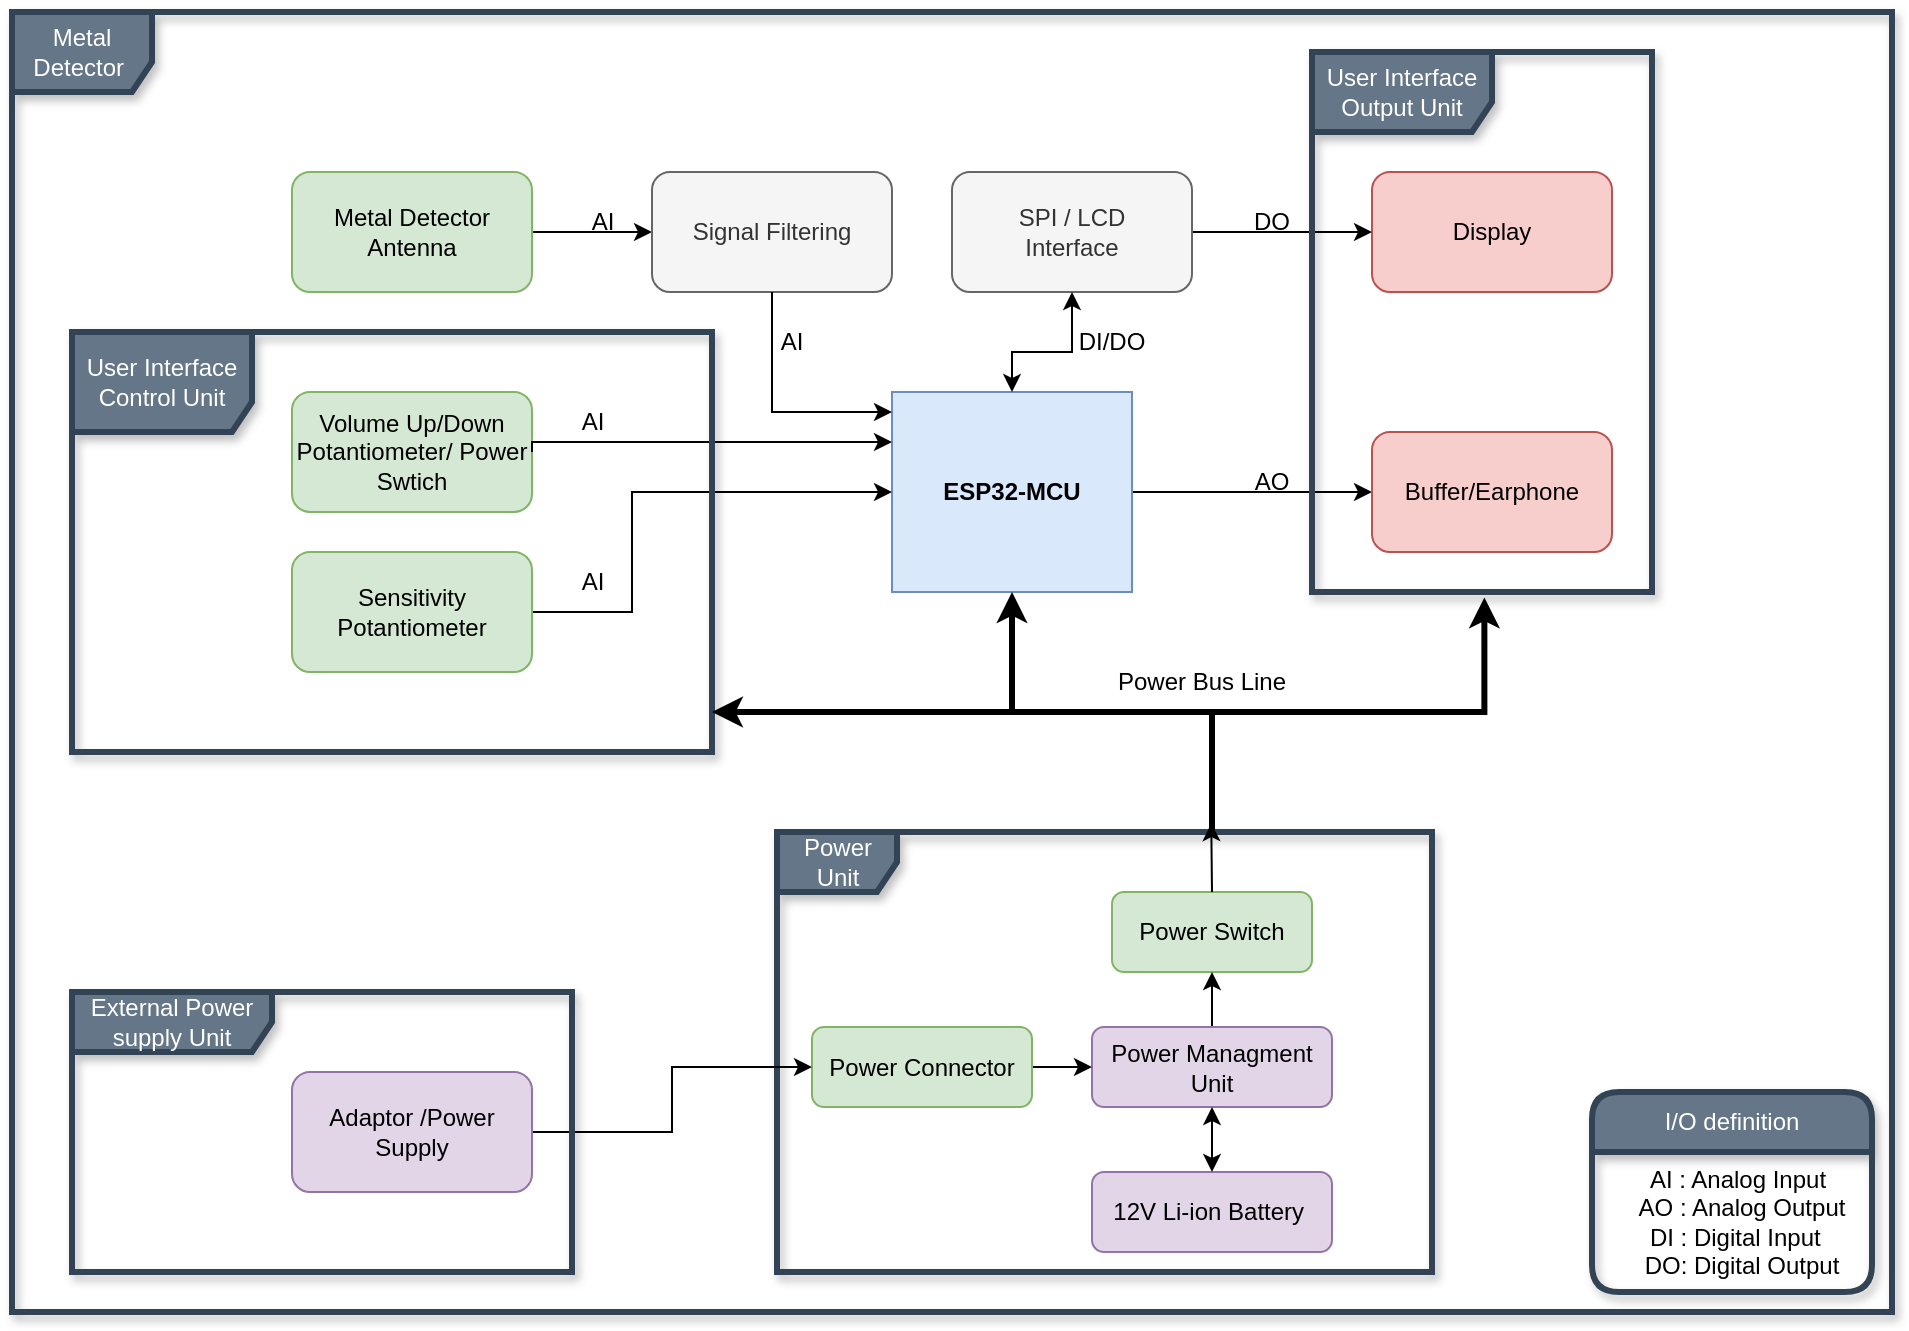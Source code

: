 <mxfile version="22.1.11" type="github">
  <diagram name="Page-1" id="58cdce13-f638-feb5-8d6f-7d28b1aa9fa0">
    <mxGraphModel dx="1035" dy="595" grid="1" gridSize="10" guides="1" tooltips="1" connect="1" arrows="1" fold="1" page="1" pageScale="1" pageWidth="1100" pageHeight="850" background="none" math="0" shadow="0">
      <root>
        <mxCell id="0" />
        <mxCell id="1" parent="0" />
        <mxCell id="qSFb_at1WJNyLGFc-N33-54" style="edgeStyle=orthogonalEdgeStyle;rounded=0;orthogonalLoop=1;jettySize=auto;html=1;" parent="1" source="qSFb_at1WJNyLGFc-N33-1" target="qSFb_at1WJNyLGFc-N33-53" edge="1">
          <mxGeometry relative="1" as="geometry" />
        </mxCell>
        <mxCell id="qSFb_at1WJNyLGFc-N33-1" value="Metal Detector Antenna" style="rounded=1;whiteSpace=wrap;html=1;fillColor=#d5e8d4;strokeColor=#82b366;" parent="1" vertex="1">
          <mxGeometry x="190" y="170" width="120" height="60" as="geometry" />
        </mxCell>
        <mxCell id="qSFb_at1WJNyLGFc-N33-13" style="edgeStyle=orthogonalEdgeStyle;rounded=0;orthogonalLoop=1;jettySize=auto;html=1;entryX=0;entryY=0.5;entryDx=0;entryDy=0;" parent="1" source="qSFb_at1WJNyLGFc-N33-5" target="qSFb_at1WJNyLGFc-N33-11" edge="1">
          <mxGeometry relative="1" as="geometry">
            <Array as="points">
              <mxPoint x="660" y="330" />
              <mxPoint x="660" y="330" />
            </Array>
          </mxGeometry>
        </mxCell>
        <mxCell id="qSFb_at1WJNyLGFc-N33-5" value="&lt;b&gt;ESP32-MCU&lt;/b&gt;" style="rounded=0;whiteSpace=wrap;html=1;fillColor=#dae8fc;strokeColor=#6c8ebf;" parent="1" vertex="1">
          <mxGeometry x="490" y="280" width="120" height="100" as="geometry" />
        </mxCell>
        <mxCell id="qSFb_at1WJNyLGFc-N33-9" value="12V Li-ion Battery&amp;nbsp;" style="rounded=1;whiteSpace=wrap;html=1;fillColor=#e1d5e7;strokeColor=#9673a6;" parent="1" vertex="1">
          <mxGeometry x="590" y="670" width="120" height="40" as="geometry" />
        </mxCell>
        <mxCell id="qSFb_at1WJNyLGFc-N33-10" value="Display" style="rounded=1;whiteSpace=wrap;html=1;fillColor=#f8cecc;strokeColor=#b85450;" parent="1" vertex="1">
          <mxGeometry x="730" y="170" width="120" height="60" as="geometry" />
        </mxCell>
        <mxCell id="qSFb_at1WJNyLGFc-N33-11" value="Buffer/Earphone" style="rounded=1;whiteSpace=wrap;html=1;fillColor=#f8cecc;strokeColor=#b85450;" parent="1" vertex="1">
          <mxGeometry x="730" y="300" width="120" height="60" as="geometry" />
        </mxCell>
        <mxCell id="qSFb_at1WJNyLGFc-N33-15" style="edgeStyle=orthogonalEdgeStyle;rounded=0;orthogonalLoop=1;jettySize=auto;html=1;entryX=0;entryY=0.5;entryDx=0;entryDy=0;" parent="1" source="qSFb_at1WJNyLGFc-N33-14" target="qSFb_at1WJNyLGFc-N33-10" edge="1">
          <mxGeometry relative="1" as="geometry" />
        </mxCell>
        <mxCell id="qSFb_at1WJNyLGFc-N33-14" value="SPI / LCD&lt;br&gt;Interface" style="rounded=1;whiteSpace=wrap;html=1;fillColor=#f5f5f5;fontColor=#333333;strokeColor=#666666;" parent="1" vertex="1">
          <mxGeometry x="520" y="170" width="120" height="60" as="geometry" />
        </mxCell>
        <mxCell id="qSFb_at1WJNyLGFc-N33-18" value="AI" style="text;html=1;align=center;verticalAlign=middle;resizable=0;points=[];autosize=1;strokeColor=none;fillColor=none;" parent="1" vertex="1">
          <mxGeometry x="330" y="180" width="30" height="30" as="geometry" />
        </mxCell>
        <mxCell id="qSFb_at1WJNyLGFc-N33-19" value="AI" style="text;html=1;align=center;verticalAlign=middle;resizable=0;points=[];autosize=1;strokeColor=none;fillColor=none;" parent="1" vertex="1">
          <mxGeometry x="325" y="280" width="30" height="30" as="geometry" />
        </mxCell>
        <mxCell id="qSFb_at1WJNyLGFc-N33-20" value="AO" style="text;html=1;strokeColor=none;fillColor=none;align=center;verticalAlign=middle;whiteSpace=wrap;rounded=0;" parent="1" vertex="1">
          <mxGeometry x="650" y="320" width="60" height="10" as="geometry" />
        </mxCell>
        <mxCell id="qSFb_at1WJNyLGFc-N33-21" value="DO" style="text;html=1;strokeColor=none;fillColor=none;align=center;verticalAlign=middle;whiteSpace=wrap;rounded=0;" parent="1" vertex="1">
          <mxGeometry x="650" y="190" width="60" height="10" as="geometry" />
        </mxCell>
        <mxCell id="qSFb_at1WJNyLGFc-N33-24" value="DI/DO" style="text;html=1;strokeColor=none;fillColor=none;align=center;verticalAlign=middle;whiteSpace=wrap;rounded=0;" parent="1" vertex="1">
          <mxGeometry x="570" y="250" width="60" height="10" as="geometry" />
        </mxCell>
        <mxCell id="qSFb_at1WJNyLGFc-N33-25" value="Volume Up/Down&lt;br&gt;Potantiometer/ Power Swtich" style="rounded=1;whiteSpace=wrap;html=1;fillColor=#d5e8d4;strokeColor=#82b366;" parent="1" vertex="1">
          <mxGeometry x="190" y="280" width="120" height="60" as="geometry" />
        </mxCell>
        <mxCell id="qSFb_at1WJNyLGFc-N33-31" style="edgeStyle=orthogonalEdgeStyle;rounded=0;orthogonalLoop=1;jettySize=auto;html=1;" parent="1" source="qSFb_at1WJNyLGFc-N33-26" edge="1">
          <mxGeometry relative="1" as="geometry">
            <mxPoint x="490" y="330" as="targetPoint" />
            <Array as="points">
              <mxPoint x="360" y="390" />
              <mxPoint x="360" y="330" />
            </Array>
          </mxGeometry>
        </mxCell>
        <mxCell id="qSFb_at1WJNyLGFc-N33-26" value="Sensitivity Potantiometer" style="rounded=1;whiteSpace=wrap;html=1;fillColor=#d5e8d4;strokeColor=#82b366;" parent="1" vertex="1">
          <mxGeometry x="190" y="360" width="120" height="60" as="geometry" />
        </mxCell>
        <mxCell id="qSFb_at1WJNyLGFc-N33-29" style="edgeStyle=orthogonalEdgeStyle;rounded=0;orthogonalLoop=1;jettySize=auto;html=1;exitX=1;exitY=0.5;exitDx=0;exitDy=0;entryX=0;entryY=0.25;entryDx=0;entryDy=0;" parent="1" source="qSFb_at1WJNyLGFc-N33-25" target="qSFb_at1WJNyLGFc-N33-5" edge="1">
          <mxGeometry relative="1" as="geometry">
            <mxPoint x="432" y="280" as="targetPoint" />
            <Array as="points">
              <mxPoint x="310" y="305" />
            </Array>
          </mxGeometry>
        </mxCell>
        <mxCell id="qSFb_at1WJNyLGFc-N33-32" value="AI" style="text;html=1;align=center;verticalAlign=middle;resizable=0;points=[];autosize=1;strokeColor=none;fillColor=none;" parent="1" vertex="1">
          <mxGeometry x="325" y="360" width="30" height="30" as="geometry" />
        </mxCell>
        <mxCell id="qSFb_at1WJNyLGFc-N33-35" value="" style="endArrow=classic;startArrow=classic;html=1;rounded=0;entryX=0.5;entryY=1;entryDx=0;entryDy=0;exitX=0.5;exitY=0;exitDx=0;exitDy=0;" parent="1" source="qSFb_at1WJNyLGFc-N33-5" target="qSFb_at1WJNyLGFc-N33-14" edge="1">
          <mxGeometry width="50" height="50" relative="1" as="geometry">
            <mxPoint x="690" y="450" as="sourcePoint" />
            <mxPoint x="740" y="400" as="targetPoint" />
            <Array as="points">
              <mxPoint x="550" y="260" />
              <mxPoint x="580" y="260" />
            </Array>
          </mxGeometry>
        </mxCell>
        <mxCell id="qSFb_at1WJNyLGFc-N33-44" value="Metal Detector&amp;nbsp;" style="shape=umlFrame;whiteSpace=wrap;html=1;pointerEvents=0;fillColor=#647687;strokeColor=#314354;strokeWidth=3;shadow=1;fontColor=#ffffff;width=70;height=40;" parent="1" vertex="1">
          <mxGeometry x="50" y="90" width="940" height="650" as="geometry" />
        </mxCell>
        <mxCell id="qSFb_at1WJNyLGFc-N33-49" value="I/O definition" style="swimlane;fontStyle=0;childLayout=stackLayout;horizontal=1;startSize=30;horizontalStack=0;resizeParent=1;resizeParentMax=0;resizeLast=0;collapsible=1;marginBottom=0;whiteSpace=wrap;html=1;strokeWidth=3;fillColor=#647687;fontColor=#ffffff;strokeColor=#314354;glass=0;shadow=1;rounded=1;" parent="1" vertex="1">
          <mxGeometry x="840" y="630" width="140" height="100" as="geometry" />
        </mxCell>
        <mxCell id="qSFb_at1WJNyLGFc-N33-48" value="&amp;nbsp; AI : Analog Input&lt;br&gt;&amp;nbsp; &amp;nbsp;AO : Analog Output&lt;br&gt;&amp;nbsp;DI : Digital Input&lt;br&gt;&amp;nbsp; &amp;nbsp;DO: Digital Output" style="text;html=1;strokeColor=none;fillColor=none;align=center;verticalAlign=middle;whiteSpace=wrap;rounded=0;" parent="qSFb_at1WJNyLGFc-N33-49" vertex="1">
          <mxGeometry y="30" width="140" height="70" as="geometry" />
        </mxCell>
        <mxCell id="qSFb_at1WJNyLGFc-N33-53" value="Signal Filtering" style="rounded=1;whiteSpace=wrap;html=1;fillColor=#f5f5f5;fontColor=#333333;strokeColor=#666666;" parent="1" vertex="1">
          <mxGeometry x="370" y="170" width="120" height="60" as="geometry" />
        </mxCell>
        <mxCell id="qSFb_at1WJNyLGFc-N33-55" style="edgeStyle=orthogonalEdgeStyle;rounded=0;orthogonalLoop=1;jettySize=auto;html=1;exitX=0.5;exitY=1;exitDx=0;exitDy=0;entryX=0;entryY=0.1;entryDx=0;entryDy=0;entryPerimeter=0;" parent="1" source="qSFb_at1WJNyLGFc-N33-53" target="qSFb_at1WJNyLGFc-N33-5" edge="1">
          <mxGeometry relative="1" as="geometry">
            <Array as="points">
              <mxPoint x="430" y="290" />
            </Array>
          </mxGeometry>
        </mxCell>
        <mxCell id="qSFb_at1WJNyLGFc-N33-57" value="AI" style="text;html=1;strokeColor=none;fillColor=none;align=center;verticalAlign=middle;whiteSpace=wrap;rounded=0;" parent="1" vertex="1">
          <mxGeometry x="430" y="240" width="20" height="30" as="geometry" />
        </mxCell>
        <mxCell id="qSFb_at1WJNyLGFc-N33-65" value="User Interface&lt;br&gt;Control Unit" style="shape=umlFrame;whiteSpace=wrap;html=1;pointerEvents=0;width=90;height=50;fillColor=#647687;fontColor=#ffffff;strokeColor=#314354;strokeWidth=3;perimeterSpacing=0;shadow=1;" parent="1" vertex="1">
          <mxGeometry x="80" y="250" width="320" height="210" as="geometry" />
        </mxCell>
        <mxCell id="qSFb_at1WJNyLGFc-N33-68" value="User Interface&lt;br&gt;Output Unit" style="shape=umlFrame;whiteSpace=wrap;html=1;pointerEvents=0;strokeWidth=3;fillColor=#647687;fontColor=#ffffff;strokeColor=#314354;shadow=1;width=90;height=40;" parent="1" vertex="1">
          <mxGeometry x="700" y="110" width="170" height="270" as="geometry" />
        </mxCell>
        <mxCell id="qSFb_at1WJNyLGFc-N33-82" style="edgeStyle=orthogonalEdgeStyle;rounded=0;orthogonalLoop=1;jettySize=auto;html=1;strokeWidth=3;" parent="1" source="qSFb_at1WJNyLGFc-N33-70" target="qSFb_at1WJNyLGFc-N33-5" edge="1">
          <mxGeometry relative="1" as="geometry">
            <Array as="points">
              <mxPoint x="650" y="440" />
              <mxPoint x="550" y="440" />
            </Array>
          </mxGeometry>
        </mxCell>
        <mxCell id="qSFb_at1WJNyLGFc-N33-70" value="Power Unit" style="shape=umlFrame;whiteSpace=wrap;html=1;pointerEvents=0;strokeWidth=3;fillColor=#647687;fontColor=#ffffff;strokeColor=#314354;shadow=1;" parent="1" vertex="1">
          <mxGeometry x="432.5" y="500" width="327.5" height="220" as="geometry" />
        </mxCell>
        <mxCell id="qSFb_at1WJNyLGFc-N33-71" value="Power Switch" style="rounded=1;whiteSpace=wrap;html=1;fillColor=#d5e8d4;strokeColor=#82b366;" parent="1" vertex="1">
          <mxGeometry x="600" y="530" width="100" height="40" as="geometry" />
        </mxCell>
        <mxCell id="qSFb_at1WJNyLGFc-N33-75" style="edgeStyle=orthogonalEdgeStyle;rounded=0;orthogonalLoop=1;jettySize=auto;html=1;exitX=0.5;exitY=0;exitDx=0;exitDy=0;entryX=0.5;entryY=1;entryDx=0;entryDy=0;" parent="1" source="qSFb_at1WJNyLGFc-N33-72" target="qSFb_at1WJNyLGFc-N33-71" edge="1">
          <mxGeometry relative="1" as="geometry" />
        </mxCell>
        <mxCell id="qSFb_at1WJNyLGFc-N33-72" value="Power Managment Unit" style="rounded=1;whiteSpace=wrap;html=1;fillColor=#e1d5e7;strokeColor=#9673a6;" parent="1" vertex="1">
          <mxGeometry x="590" y="597.5" width="120" height="40" as="geometry" />
        </mxCell>
        <mxCell id="qSFb_at1WJNyLGFc-N33-73" value="" style="endArrow=classic;startArrow=classic;html=1;rounded=0;entryX=0.5;entryY=1;entryDx=0;entryDy=0;exitX=0.5;exitY=0;exitDx=0;exitDy=0;" parent="1" source="qSFb_at1WJNyLGFc-N33-9" target="qSFb_at1WJNyLGFc-N33-72" edge="1">
          <mxGeometry width="50" height="50" relative="1" as="geometry">
            <mxPoint x="655" y="660" as="sourcePoint" />
            <mxPoint x="580" y="620" as="targetPoint" />
          </mxGeometry>
        </mxCell>
        <mxCell id="qSFb_at1WJNyLGFc-N33-84" style="edgeStyle=orthogonalEdgeStyle;rounded=0;orthogonalLoop=1;jettySize=auto;html=1;entryX=0.507;entryY=1.01;entryDx=0;entryDy=0;entryPerimeter=0;strokeWidth=3;" parent="1" source="qSFb_at1WJNyLGFc-N33-70" target="qSFb_at1WJNyLGFc-N33-68" edge="1">
          <mxGeometry relative="1" as="geometry">
            <Array as="points">
              <mxPoint x="650" y="440" />
              <mxPoint x="786" y="440" />
            </Array>
          </mxGeometry>
        </mxCell>
        <mxCell id="qSFb_at1WJNyLGFc-N33-85" style="edgeStyle=orthogonalEdgeStyle;rounded=0;orthogonalLoop=1;jettySize=auto;html=1;jumpSize=6;strokeWidth=3;" parent="1" source="qSFb_at1WJNyLGFc-N33-70" edge="1">
          <mxGeometry relative="1" as="geometry">
            <mxPoint x="400" y="440" as="targetPoint" />
            <Array as="points">
              <mxPoint x="650" y="440" />
            </Array>
          </mxGeometry>
        </mxCell>
        <mxCell id="qSFb_at1WJNyLGFc-N33-86" value="Power Bus Line" style="text;html=1;strokeColor=none;fillColor=none;align=center;verticalAlign=middle;whiteSpace=wrap;rounded=0;" parent="1" vertex="1">
          <mxGeometry x="600" y="410" width="90" height="30" as="geometry" />
        </mxCell>
        <mxCell id="qSFb_at1WJNyLGFc-N33-90" value="" style="edgeStyle=orthogonalEdgeStyle;rounded=0;orthogonalLoop=1;jettySize=auto;html=1;" parent="1" source="qSFb_at1WJNyLGFc-N33-89" target="qSFb_at1WJNyLGFc-N33-72" edge="1">
          <mxGeometry relative="1" as="geometry" />
        </mxCell>
        <mxCell id="qSFb_at1WJNyLGFc-N33-89" value="Power Connector" style="rounded=1;whiteSpace=wrap;html=1;fillColor=#d5e8d4;strokeColor=#82b366;" parent="1" vertex="1">
          <mxGeometry x="450" y="597.5" width="110" height="40" as="geometry" />
        </mxCell>
        <mxCell id="qSFb_at1WJNyLGFc-N33-93" style="edgeStyle=orthogonalEdgeStyle;rounded=0;orthogonalLoop=1;jettySize=auto;html=1;exitX=0.5;exitY=0;exitDx=0;exitDy=0;entryX=0.663;entryY=-0.02;entryDx=0;entryDy=0;entryPerimeter=0;" parent="1" source="qSFb_at1WJNyLGFc-N33-71" target="qSFb_at1WJNyLGFc-N33-70" edge="1">
          <mxGeometry relative="1" as="geometry" />
        </mxCell>
        <mxCell id="qSFb_at1WJNyLGFc-N33-95" style="edgeStyle=orthogonalEdgeStyle;rounded=0;orthogonalLoop=1;jettySize=auto;html=1;entryX=0;entryY=0.5;entryDx=0;entryDy=0;" parent="1" source="qSFb_at1WJNyLGFc-N33-94" target="qSFb_at1WJNyLGFc-N33-89" edge="1">
          <mxGeometry relative="1" as="geometry" />
        </mxCell>
        <mxCell id="qSFb_at1WJNyLGFc-N33-94" value="Adaptor /Power Supply" style="rounded=1;whiteSpace=wrap;html=1;fillColor=#e1d5e7;strokeColor=#9673a6;" parent="1" vertex="1">
          <mxGeometry x="190" y="620" width="120" height="60" as="geometry" />
        </mxCell>
        <mxCell id="qSFb_at1WJNyLGFc-N33-96" value="External Power supply Unit" style="shape=umlFrame;whiteSpace=wrap;html=1;pointerEvents=0;width=100;height=30;strokeWidth=3;fillColor=#647687;fontColor=#ffffff;strokeColor=#314354;shadow=1;" parent="1" vertex="1">
          <mxGeometry x="80" y="580" width="250" height="140" as="geometry" />
        </mxCell>
      </root>
    </mxGraphModel>
  </diagram>
</mxfile>
